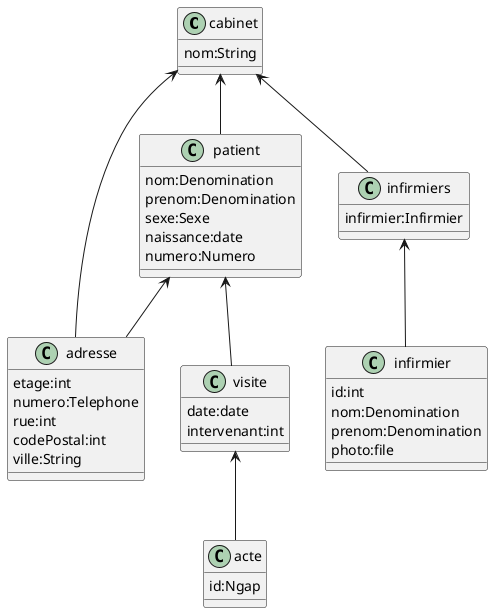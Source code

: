 <!--- schema uml --->

@startuml
class cabinet{
    nom:String
}

class adresse{
    etage:int
    numero:Telephone
    rue:int
    codePostal:int 
    ville:String
}
class patient{
    nom:Denomination
    prenom:Denomination
    sexe:Sexe
    naissance:date
    numero:Numero
}
class infirmiers{
    infirmier:Infirmier
}
class infirmier{
    id:int
    nom:Denomination
    prenom:Denomination
    photo:file
}
class visite{
    date:date
    intervenant:int
}
class acte{
id:Ngap /'ca correspond au code NGAP'/
}

cabinet <-- adresse
cabinet <-- infirmiers
infirmiers <-- infirmier
cabinet <-- patient
patient <--visite
visite <-- acte
patient <-- adresse



@enduml